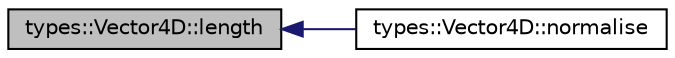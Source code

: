digraph "types::Vector4D::length"
{
  edge [fontname="Helvetica",fontsize="10",labelfontname="Helvetica",labelfontsize="10"];
  node [fontname="Helvetica",fontsize="10",shape=record];
  rankdir="LR";
  Node1 [label="types::Vector4D::length",height=0.2,width=0.4,color="black", fillcolor="grey75", style="filled", fontcolor="black"];
  Node1 -> Node2 [dir="back",color="midnightblue",fontsize="10",style="solid",fontname="Helvetica"];
  Node2 [label="types::Vector4D::normalise",height=0.2,width=0.4,color="black", fillcolor="white", style="filled",URL="$structtypes_1_1_vector4_d.html#aa5b5db5d0c898a79db9230bc6c8d7c24",tooltip="Gets the normalised version of the vector. "];
}
